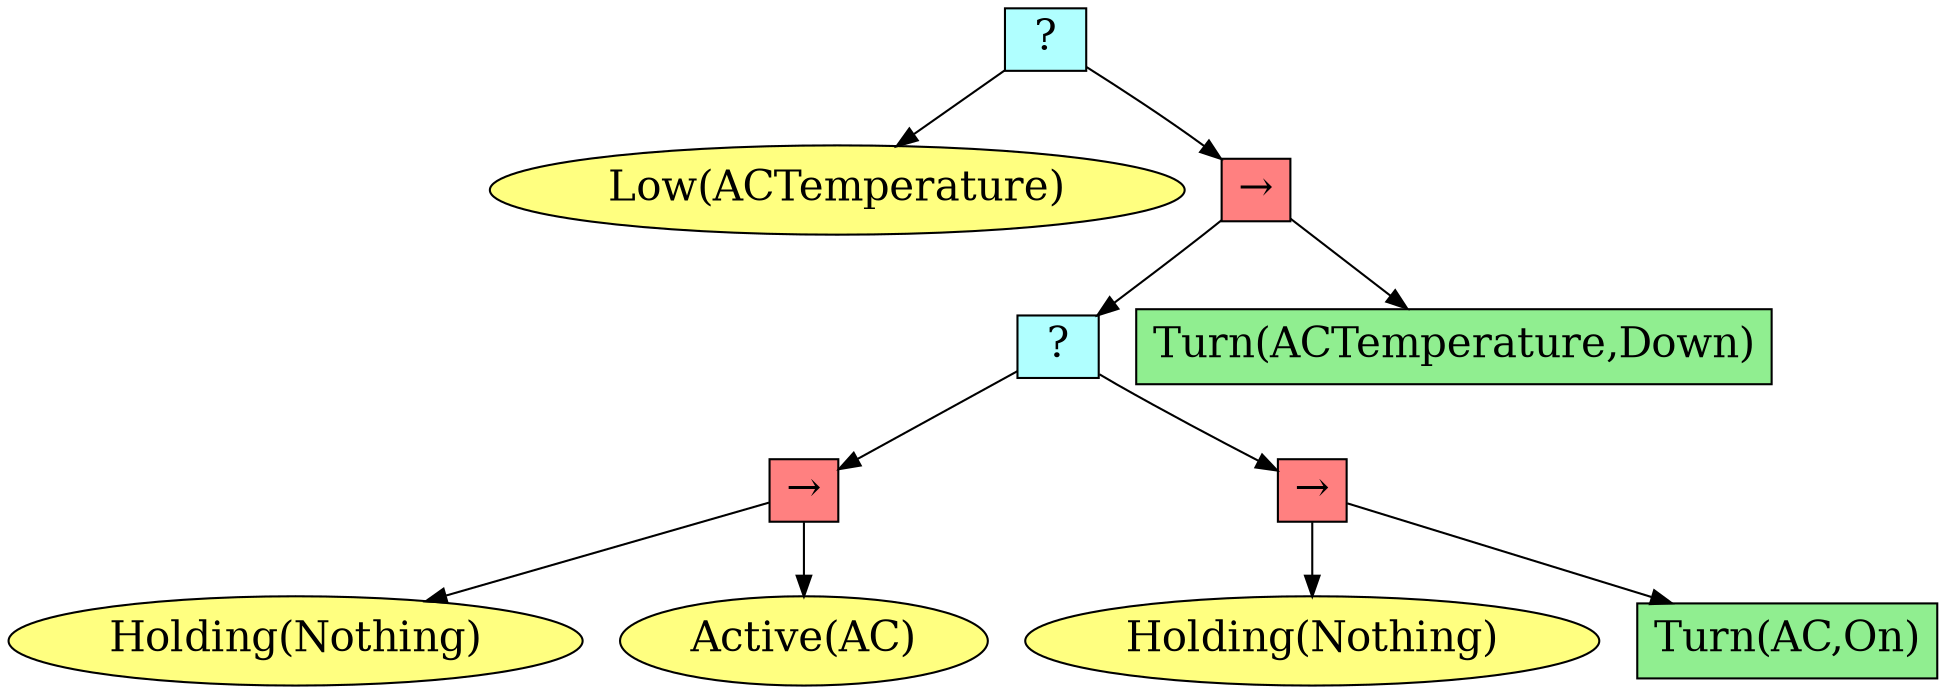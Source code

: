 digraph pastafarianism {
ordering=out;
graph [fontname="times-roman"];
node [fontname="times-roman"];
edge [fontname="times-roman"];
"6cab502e-f6d9-46cc-bb94-706e7c14ad1f" [fillcolor="#B0FFFF", fontcolor=black, fontsize=20, height=0.01, label=" ? ", shape=box, style=filled, width=0.01];
"90246cb8-cae8-40f7-88ac-4314ea7dc80d" [fillcolor="#FFFF80", fontcolor=black, fontsize=20, label="Low(ACTemperature)", shape=ellipse, style=filled];
"6cab502e-f6d9-46cc-bb94-706e7c14ad1f" -> "90246cb8-cae8-40f7-88ac-4314ea7dc80d";
"e3427bab-f98b-44f3-87f6-b53034e41529" [fillcolor="#FF8080", fontcolor=black, fontsize=20, height=0.01, label="&rarr;", shape=box, style=filled, width=0.01];
"6cab502e-f6d9-46cc-bb94-706e7c14ad1f" -> "e3427bab-f98b-44f3-87f6-b53034e41529";
"04d8ae05-9949-4928-86a8-d2d1fb1d54ea" [fillcolor="#B0FFFF", fontcolor=black, fontsize=20, height=0.01, label=" ? ", shape=box, style=filled, width=0.01];
"e3427bab-f98b-44f3-87f6-b53034e41529" -> "04d8ae05-9949-4928-86a8-d2d1fb1d54ea";
"3fef1c01-2485-422a-9bca-5c3f634cc174" [fillcolor="#FF8080", fontcolor=black, fontsize=20, height=0.01, label="&rarr;", shape=box, style=filled, width=0.01];
"04d8ae05-9949-4928-86a8-d2d1fb1d54ea" -> "3fef1c01-2485-422a-9bca-5c3f634cc174";
"4ae1bc3c-f2d2-4dc4-87fa-3d84482fb297" [fillcolor="#FFFF80", fontcolor=black, fontsize=20, label="Holding(Nothing)", shape=ellipse, style=filled];
"3fef1c01-2485-422a-9bca-5c3f634cc174" -> "4ae1bc3c-f2d2-4dc4-87fa-3d84482fb297";
"3c5730d1-6fc5-4dbe-b5a1-1a2661a7cd57" [fillcolor="#FFFF80", fontcolor=black, fontsize=20, label="Active(AC)", shape=ellipse, style=filled];
"3fef1c01-2485-422a-9bca-5c3f634cc174" -> "3c5730d1-6fc5-4dbe-b5a1-1a2661a7cd57";
"6e62e4c2-067a-4440-9272-b8af3a513f1e" [fillcolor="#FF8080", fontcolor=black, fontsize=20, height=0.01, label="&rarr;", shape=box, style=filled, width=0.01];
"04d8ae05-9949-4928-86a8-d2d1fb1d54ea" -> "6e62e4c2-067a-4440-9272-b8af3a513f1e";
"9a7cf296-aee4-4820-a40a-031bdcc0a80c" [fillcolor="#FFFF80", fontcolor=black, fontsize=20, label="Holding(Nothing)", shape=ellipse, style=filled];
"6e62e4c2-067a-4440-9272-b8af3a513f1e" -> "9a7cf296-aee4-4820-a40a-031bdcc0a80c";
"651886c4-3ba8-40df-a4f3-f3ab24ad5ea9" [fillcolor=lightgreen, fontcolor=black, fontsize=20, label="Turn(AC,On)", shape=box, style=filled];
"6e62e4c2-067a-4440-9272-b8af3a513f1e" -> "651886c4-3ba8-40df-a4f3-f3ab24ad5ea9";
"cf073b09-ba36-4492-9a7c-50c641e54d87" [fillcolor=lightgreen, fontcolor=black, fontsize=20, label="Turn(ACTemperature,Down)", shape=box, style=filled];
"e3427bab-f98b-44f3-87f6-b53034e41529" -> "cf073b09-ba36-4492-9a7c-50c641e54d87";
}
